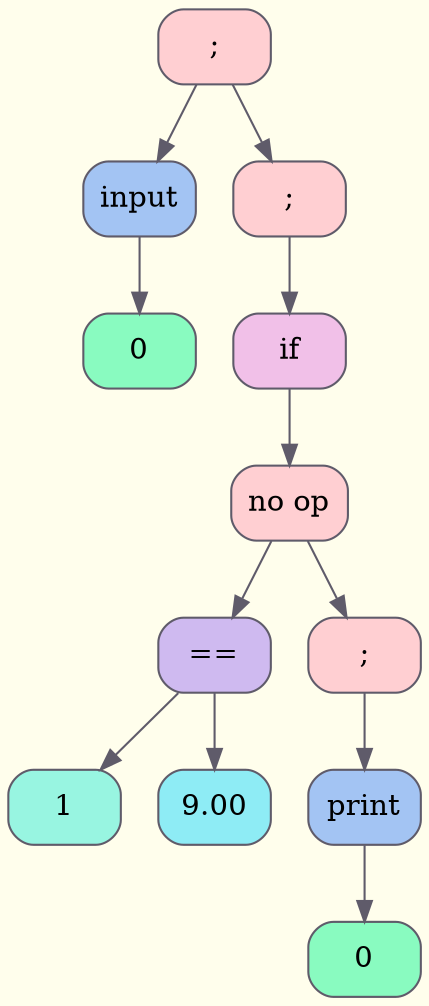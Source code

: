 digraph Tree {
	rankdir = TB;
	node [shape = record];
	edge [color = "#5F5B6A"];
	bgcolor = "#FFFEEC";
	node0x5d2efc75bbd0 [color = "#5F5B6A", shape = Mrecord, style = filled, fillcolor = "#FFCFD2", label = "{;}"];
		node0x5d2efc75bbd0 -> node0x5d2efc75ba80
	node0x5d2efc75ba80 [color = "#5F5B6A", shape = Mrecord, style = filled, fillcolor = "#A3C4F3", label = "{input}"];
		node0x5d2efc75ba80 -> node0x5d2efc75b750
	node0x5d2efc75b750 [color = "#5F5B6A", shape = Mrecord, style = filled, fillcolor = "#89FBC0", label = "{0}"];
		node0x5d2efc75bbd0 -> node0x5d2efc75bba0
	node0x5d2efc75bba0 [color = "#5F5B6A", shape = Mrecord, style = filled, fillcolor = "#FFCFD2", label = "{;}"];
		node0x5d2efc75bba0 -> node0x5d2efc75bb70
	node0x5d2efc75bb70 [color = "#5F5B6A", shape = Mrecord, style = filled, fillcolor = "#F1C0E8", label = "{if}"];
		node0x5d2efc75bb70 -> node0x5d2efc75bb40
	node0x5d2efc75bb40 [color = "#5F5B6A", shape = Mrecord, style = filled, fillcolor = "#FFCFD2", label = "{no op}"];
		node0x5d2efc75bb40 -> node0x5d2efc75bab0
	node0x5d2efc75bab0 [color = "#5F5B6A", shape = Mrecord, style = filled, fillcolor = "#CFBAF0", label = "{==}"];
		node0x5d2efc75bab0 -> node0x5d2efc75b840
	node0x5d2efc75b840 [color = "#5F5B6A", shape = Mrecord, style = filled, fillcolor = "#98F5E1", label = "{1}"];
		node0x5d2efc75bab0 -> node0x5d2efc75b8a0
	node0x5d2efc75b8a0 [color = "#5F5B6A", shape = Mrecord, style = filled, fillcolor = "#8EECF5", label = "{9.00}"];
		node0x5d2efc75bb40 -> node0x5d2efc75bb10
	node0x5d2efc75bb10 [color = "#5F5B6A", shape = Mrecord, style = filled, fillcolor = "#FFCFD2", label = "{;}"];
		node0x5d2efc75bb10 -> node0x5d2efc75bae0
	node0x5d2efc75bae0 [color = "#5F5B6A", shape = Mrecord, style = filled, fillcolor = "#A3C4F3", label = "{print}"];
		node0x5d2efc75bae0 -> node0x5d2efc75b990
	node0x5d2efc75b990 [color = "#5F5B6A", shape = Mrecord, style = filled, fillcolor = "#89FBC0", label = "{0}"];
}
